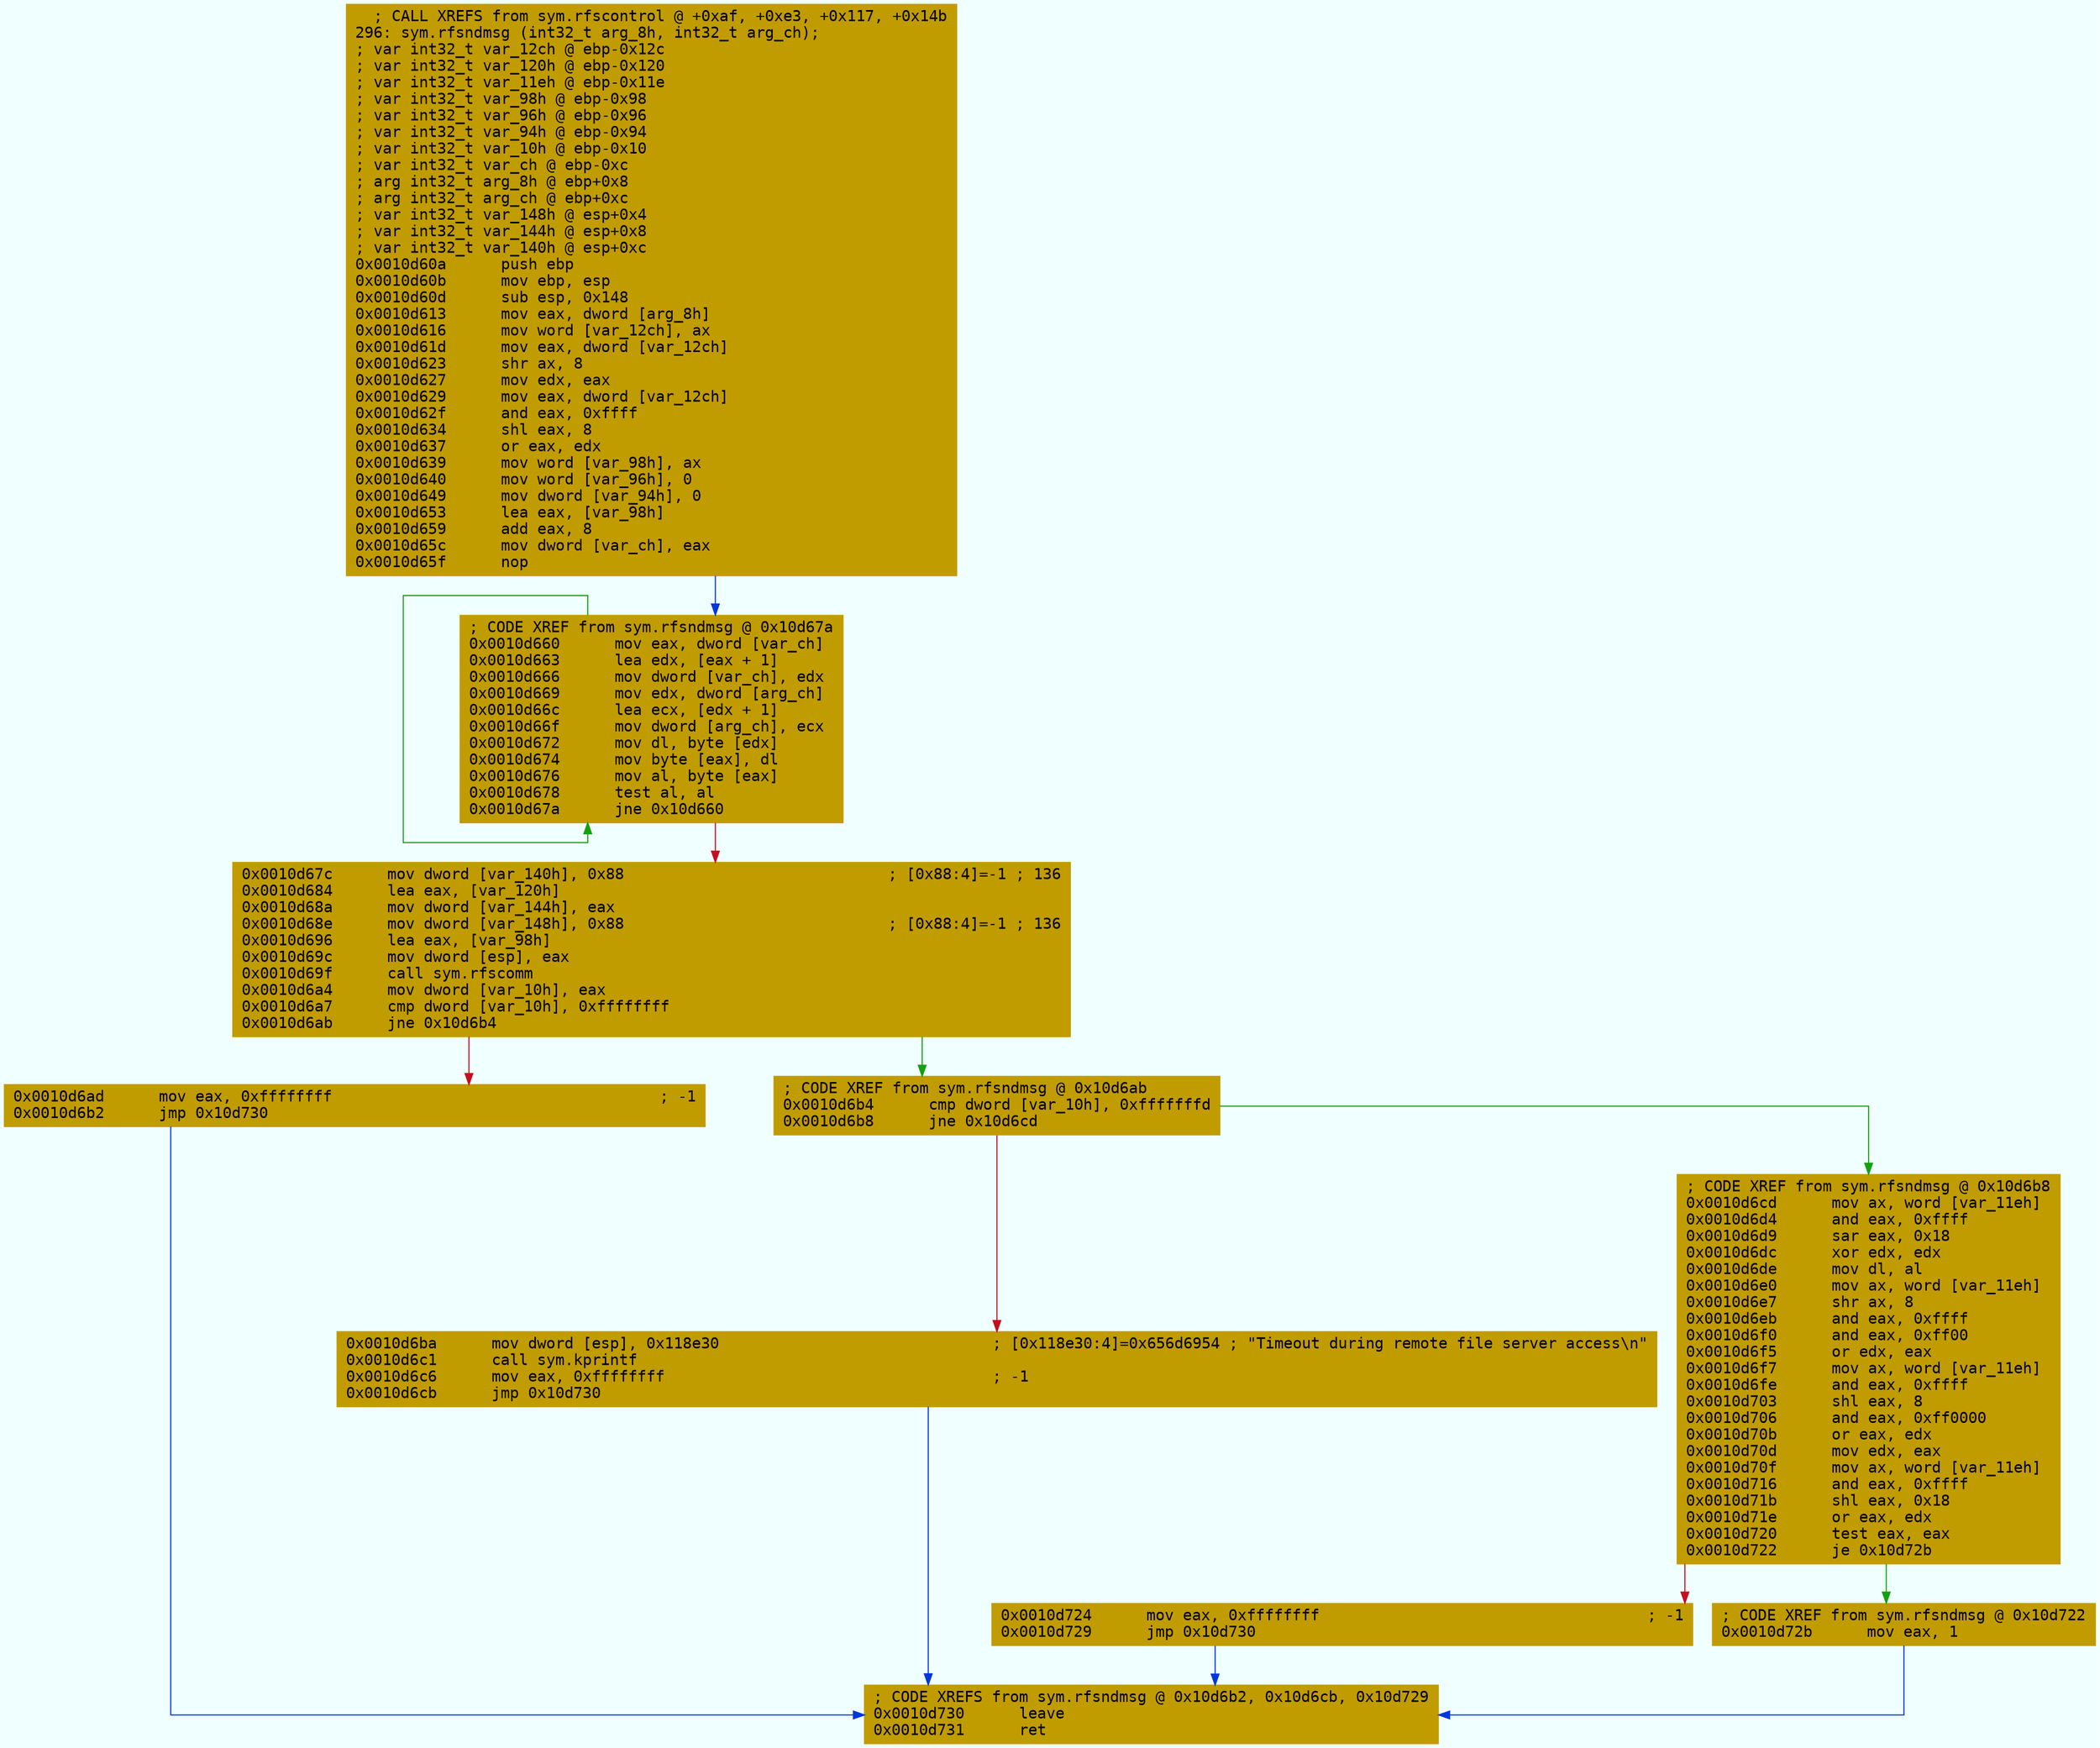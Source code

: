 digraph code {
	graph [bgcolor=azure fontsize=8 fontname="Courier" splines="ortho"];
	node [fillcolor=gray style=filled shape=box];
	edge [arrowhead="normal"];
	"0x0010d60a" [URL="sym.rfsndmsg/0x0010d60a", fillcolor="#c19c00",color="#c19c00", fontname="Courier",label="  ; CALL XREFS from sym.rfscontrol @ +0xaf, +0xe3, +0x117, +0x14b\l296: sym.rfsndmsg (int32_t arg_8h, int32_t arg_ch);\l; var int32_t var_12ch @ ebp-0x12c\l; var int32_t var_120h @ ebp-0x120\l; var int32_t var_11eh @ ebp-0x11e\l; var int32_t var_98h @ ebp-0x98\l; var int32_t var_96h @ ebp-0x96\l; var int32_t var_94h @ ebp-0x94\l; var int32_t var_10h @ ebp-0x10\l; var int32_t var_ch @ ebp-0xc\l; arg int32_t arg_8h @ ebp+0x8\l; arg int32_t arg_ch @ ebp+0xc\l; var int32_t var_148h @ esp+0x4\l; var int32_t var_144h @ esp+0x8\l; var int32_t var_140h @ esp+0xc\l0x0010d60a      push ebp\l0x0010d60b      mov ebp, esp\l0x0010d60d      sub esp, 0x148\l0x0010d613      mov eax, dword [arg_8h]\l0x0010d616      mov word [var_12ch], ax\l0x0010d61d      mov eax, dword [var_12ch]\l0x0010d623      shr ax, 8\l0x0010d627      mov edx, eax\l0x0010d629      mov eax, dword [var_12ch]\l0x0010d62f      and eax, 0xffff\l0x0010d634      shl eax, 8\l0x0010d637      or eax, edx\l0x0010d639      mov word [var_98h], ax\l0x0010d640      mov word [var_96h], 0\l0x0010d649      mov dword [var_94h], 0\l0x0010d653      lea eax, [var_98h]\l0x0010d659      add eax, 8\l0x0010d65c      mov dword [var_ch], eax\l0x0010d65f      nop\l"]
	"0x0010d660" [URL="sym.rfsndmsg/0x0010d660", fillcolor="#c19c00",color="#c19c00", fontname="Courier",label="; CODE XREF from sym.rfsndmsg @ 0x10d67a\l0x0010d660      mov eax, dword [var_ch]\l0x0010d663      lea edx, [eax + 1]\l0x0010d666      mov dword [var_ch], edx\l0x0010d669      mov edx, dword [arg_ch]\l0x0010d66c      lea ecx, [edx + 1]\l0x0010d66f      mov dword [arg_ch], ecx\l0x0010d672      mov dl, byte [edx]\l0x0010d674      mov byte [eax], dl\l0x0010d676      mov al, byte [eax]\l0x0010d678      test al, al\l0x0010d67a      jne 0x10d660\l"]
	"0x0010d67c" [URL="sym.rfsndmsg/0x0010d67c", fillcolor="#c19c00",color="#c19c00", fontname="Courier",label="0x0010d67c      mov dword [var_140h], 0x88                             ; [0x88:4]=-1 ; 136\l0x0010d684      lea eax, [var_120h]\l0x0010d68a      mov dword [var_144h], eax\l0x0010d68e      mov dword [var_148h], 0x88                             ; [0x88:4]=-1 ; 136\l0x0010d696      lea eax, [var_98h]\l0x0010d69c      mov dword [esp], eax\l0x0010d69f      call sym.rfscomm\l0x0010d6a4      mov dword [var_10h], eax\l0x0010d6a7      cmp dword [var_10h], 0xffffffff\l0x0010d6ab      jne 0x10d6b4\l"]
	"0x0010d6ad" [URL="sym.rfsndmsg/0x0010d6ad", fillcolor="#c19c00",color="#c19c00", fontname="Courier",label="0x0010d6ad      mov eax, 0xffffffff                                    ; -1\l0x0010d6b2      jmp 0x10d730\l"]
	"0x0010d6b4" [URL="sym.rfsndmsg/0x0010d6b4", fillcolor="#c19c00",color="#c19c00", fontname="Courier",label="; CODE XREF from sym.rfsndmsg @ 0x10d6ab\l0x0010d6b4      cmp dword [var_10h], 0xfffffffd\l0x0010d6b8      jne 0x10d6cd\l"]
	"0x0010d6ba" [URL="sym.rfsndmsg/0x0010d6ba", fillcolor="#c19c00",color="#c19c00", fontname="Courier",label="0x0010d6ba      mov dword [esp], 0x118e30                              ; [0x118e30:4]=0x656d6954 ; \"Timeout during remote file server access\\n\"\l0x0010d6c1      call sym.kprintf\l0x0010d6c6      mov eax, 0xffffffff                                    ; -1\l0x0010d6cb      jmp 0x10d730\l"]
	"0x0010d6cd" [URL="sym.rfsndmsg/0x0010d6cd", fillcolor="#c19c00",color="#c19c00", fontname="Courier",label="; CODE XREF from sym.rfsndmsg @ 0x10d6b8\l0x0010d6cd      mov ax, word [var_11eh]\l0x0010d6d4      and eax, 0xffff\l0x0010d6d9      sar eax, 0x18\l0x0010d6dc      xor edx, edx\l0x0010d6de      mov dl, al\l0x0010d6e0      mov ax, word [var_11eh]\l0x0010d6e7      shr ax, 8\l0x0010d6eb      and eax, 0xffff\l0x0010d6f0      and eax, 0xff00\l0x0010d6f5      or edx, eax\l0x0010d6f7      mov ax, word [var_11eh]\l0x0010d6fe      and eax, 0xffff\l0x0010d703      shl eax, 8\l0x0010d706      and eax, 0xff0000\l0x0010d70b      or eax, edx\l0x0010d70d      mov edx, eax\l0x0010d70f      mov ax, word [var_11eh]\l0x0010d716      and eax, 0xffff\l0x0010d71b      shl eax, 0x18\l0x0010d71e      or eax, edx\l0x0010d720      test eax, eax\l0x0010d722      je 0x10d72b\l"]
	"0x0010d724" [URL="sym.rfsndmsg/0x0010d724", fillcolor="#c19c00",color="#c19c00", fontname="Courier",label="0x0010d724      mov eax, 0xffffffff                                    ; -1\l0x0010d729      jmp 0x10d730\l"]
	"0x0010d72b" [URL="sym.rfsndmsg/0x0010d72b", fillcolor="#c19c00",color="#c19c00", fontname="Courier",label="; CODE XREF from sym.rfsndmsg @ 0x10d722\l0x0010d72b      mov eax, 1\l"]
	"0x0010d730" [URL="sym.rfsndmsg/0x0010d730", fillcolor="#c19c00",color="#c19c00", fontname="Courier",label="; CODE XREFS from sym.rfsndmsg @ 0x10d6b2, 0x10d6cb, 0x10d729\l0x0010d730      leave\l0x0010d731      ret\l"]
        "0x0010d60a" -> "0x0010d660" [color="#0037da"];
        "0x0010d660" -> "0x0010d660" [color="#13a10e"];
        "0x0010d660" -> "0x0010d67c" [color="#c50f1f"];
        "0x0010d67c" -> "0x0010d6b4" [color="#13a10e"];
        "0x0010d67c" -> "0x0010d6ad" [color="#c50f1f"];
        "0x0010d6ad" -> "0x0010d730" [color="#0037da"];
        "0x0010d6b4" -> "0x0010d6cd" [color="#13a10e"];
        "0x0010d6b4" -> "0x0010d6ba" [color="#c50f1f"];
        "0x0010d6ba" -> "0x0010d730" [color="#0037da"];
        "0x0010d6cd" -> "0x0010d72b" [color="#13a10e"];
        "0x0010d6cd" -> "0x0010d724" [color="#c50f1f"];
        "0x0010d724" -> "0x0010d730" [color="#0037da"];
        "0x0010d72b" -> "0x0010d730" [color="#0037da"];
}
